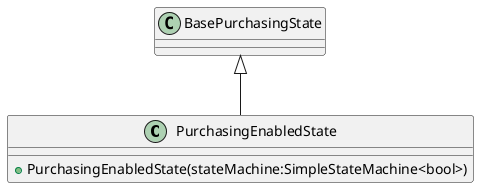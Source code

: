 @startuml
class PurchasingEnabledState {
    + PurchasingEnabledState(stateMachine:SimpleStateMachine<bool>)
}
BasePurchasingState <|-- PurchasingEnabledState
@enduml
